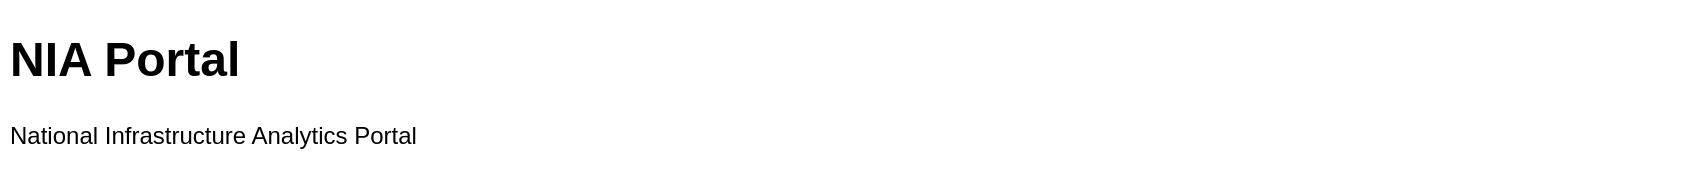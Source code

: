 <mxfile version="21.2.3" type="github">
  <diagram name="Page-1" id="Ute1aCPzgfMwWKsMdvKK">
    <mxGraphModel dx="1306" dy="1843" grid="1" gridSize="10" guides="1" tooltips="1" connect="1" arrows="1" fold="1" page="1" pageScale="1" pageWidth="850" pageHeight="1100" math="0" shadow="0">
      <root>
        <mxCell id="0" />
        <mxCell id="1" parent="0" />
        <mxCell id="6tioYpurzMV3RXlhDqkR-1" value="&lt;h1&gt;NIA Portal&lt;/h1&gt;&lt;p&gt;National Infrastructure Analytics Portal&lt;/p&gt;" style="text;html=1;strokeColor=none;fillColor=none;spacing=5;spacingTop=-20;whiteSpace=wrap;overflow=hidden;rounded=0;" vertex="1" parent="1">
          <mxGeometry width="840" height="80" as="geometry" />
        </mxCell>
      </root>
    </mxGraphModel>
  </diagram>
</mxfile>
